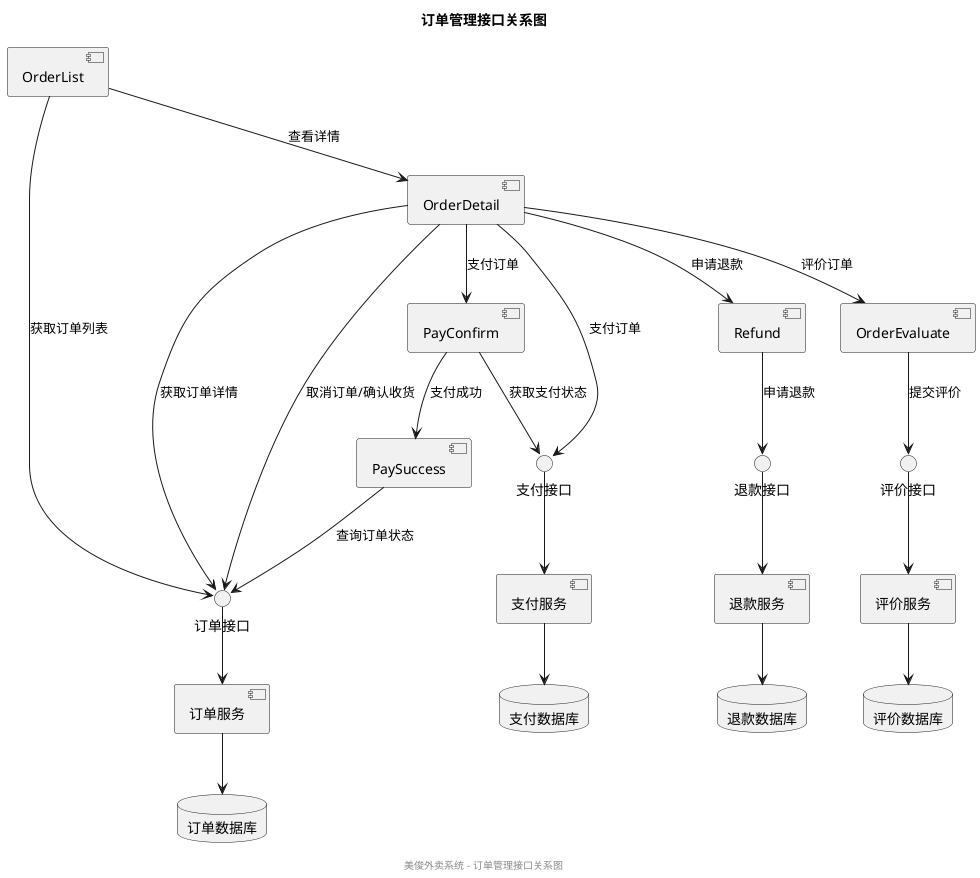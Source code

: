 @startuml
title 订单管理接口关系图

' 前端组件
component "OrderList" as OrderList
component "OrderDetail" as OrderDetail
component "OrderEvaluate" as OrderEvaluate
component "PayConfirm" as PayConfirm
component "PaySuccess" as PaySuccess
component "Refund" as Refund

' API接口
interface "订单接口" as OrderAPI
interface "支付接口" as PaymentAPI
interface "评价接口" as CommentAPI
interface "退款接口" as RefundAPI

' 后端服务
component "订单服务" as OrderService
component "支付服务" as PaymentService
component "评价服务" as CommentService
component "退款服务" as RefundService

database "订单数据库" as OrderDB
database "支付数据库" as PaymentDB
database "评价数据库" as CommentDB
database "退款数据库" as RefundDB

' 连接关系
OrderList --> OrderAPI : 获取订单列表
OrderDetail --> OrderAPI : 获取订单详情
OrderDetail --> OrderAPI : 取消订单/确认收货
OrderDetail --> PaymentAPI : 支付订单
OrderEvaluate --> CommentAPI : 提交评价
Refund --> RefundAPI : 申请退款
PayConfirm --> PaymentAPI : 获取支付状态
PaySuccess --> OrderAPI : 查询订单状态

OrderAPI --> OrderService
PaymentAPI --> PaymentService
CommentAPI --> CommentService
RefundAPI --> RefundService

OrderService --> OrderDB
PaymentService --> PaymentDB
CommentService --> CommentDB
RefundService --> RefundDB

' 组件间关系
OrderList --> OrderDetail : 查看详情
OrderDetail --> OrderEvaluate : 评价订单
OrderDetail --> Refund : 申请退款
OrderDetail --> PayConfirm : 支付订单
PayConfirm --> PaySuccess : 支付成功

footer "美俊外卖系统 - 订单管理接口关系图"
@enduml 